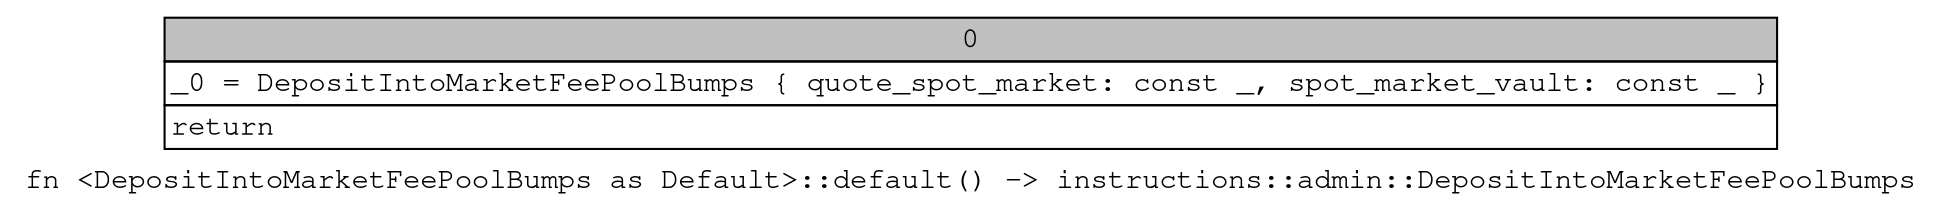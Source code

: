 digraph Mir_0_6762 {
    graph [fontname="Courier, monospace"];
    node [fontname="Courier, monospace"];
    edge [fontname="Courier, monospace"];
    label=<fn &lt;DepositIntoMarketFeePoolBumps as Default&gt;::default() -&gt; instructions::admin::DepositIntoMarketFeePoolBumps<br align="left"/>>;
    bb0__0_6762 [shape="none", label=<<table border="0" cellborder="1" cellspacing="0"><tr><td bgcolor="gray" align="center" colspan="1">0</td></tr><tr><td align="left" balign="left">_0 = DepositIntoMarketFeePoolBumps { quote_spot_market: const _, spot_market_vault: const _ }<br/></td></tr><tr><td align="left">return</td></tr></table>>];
}

